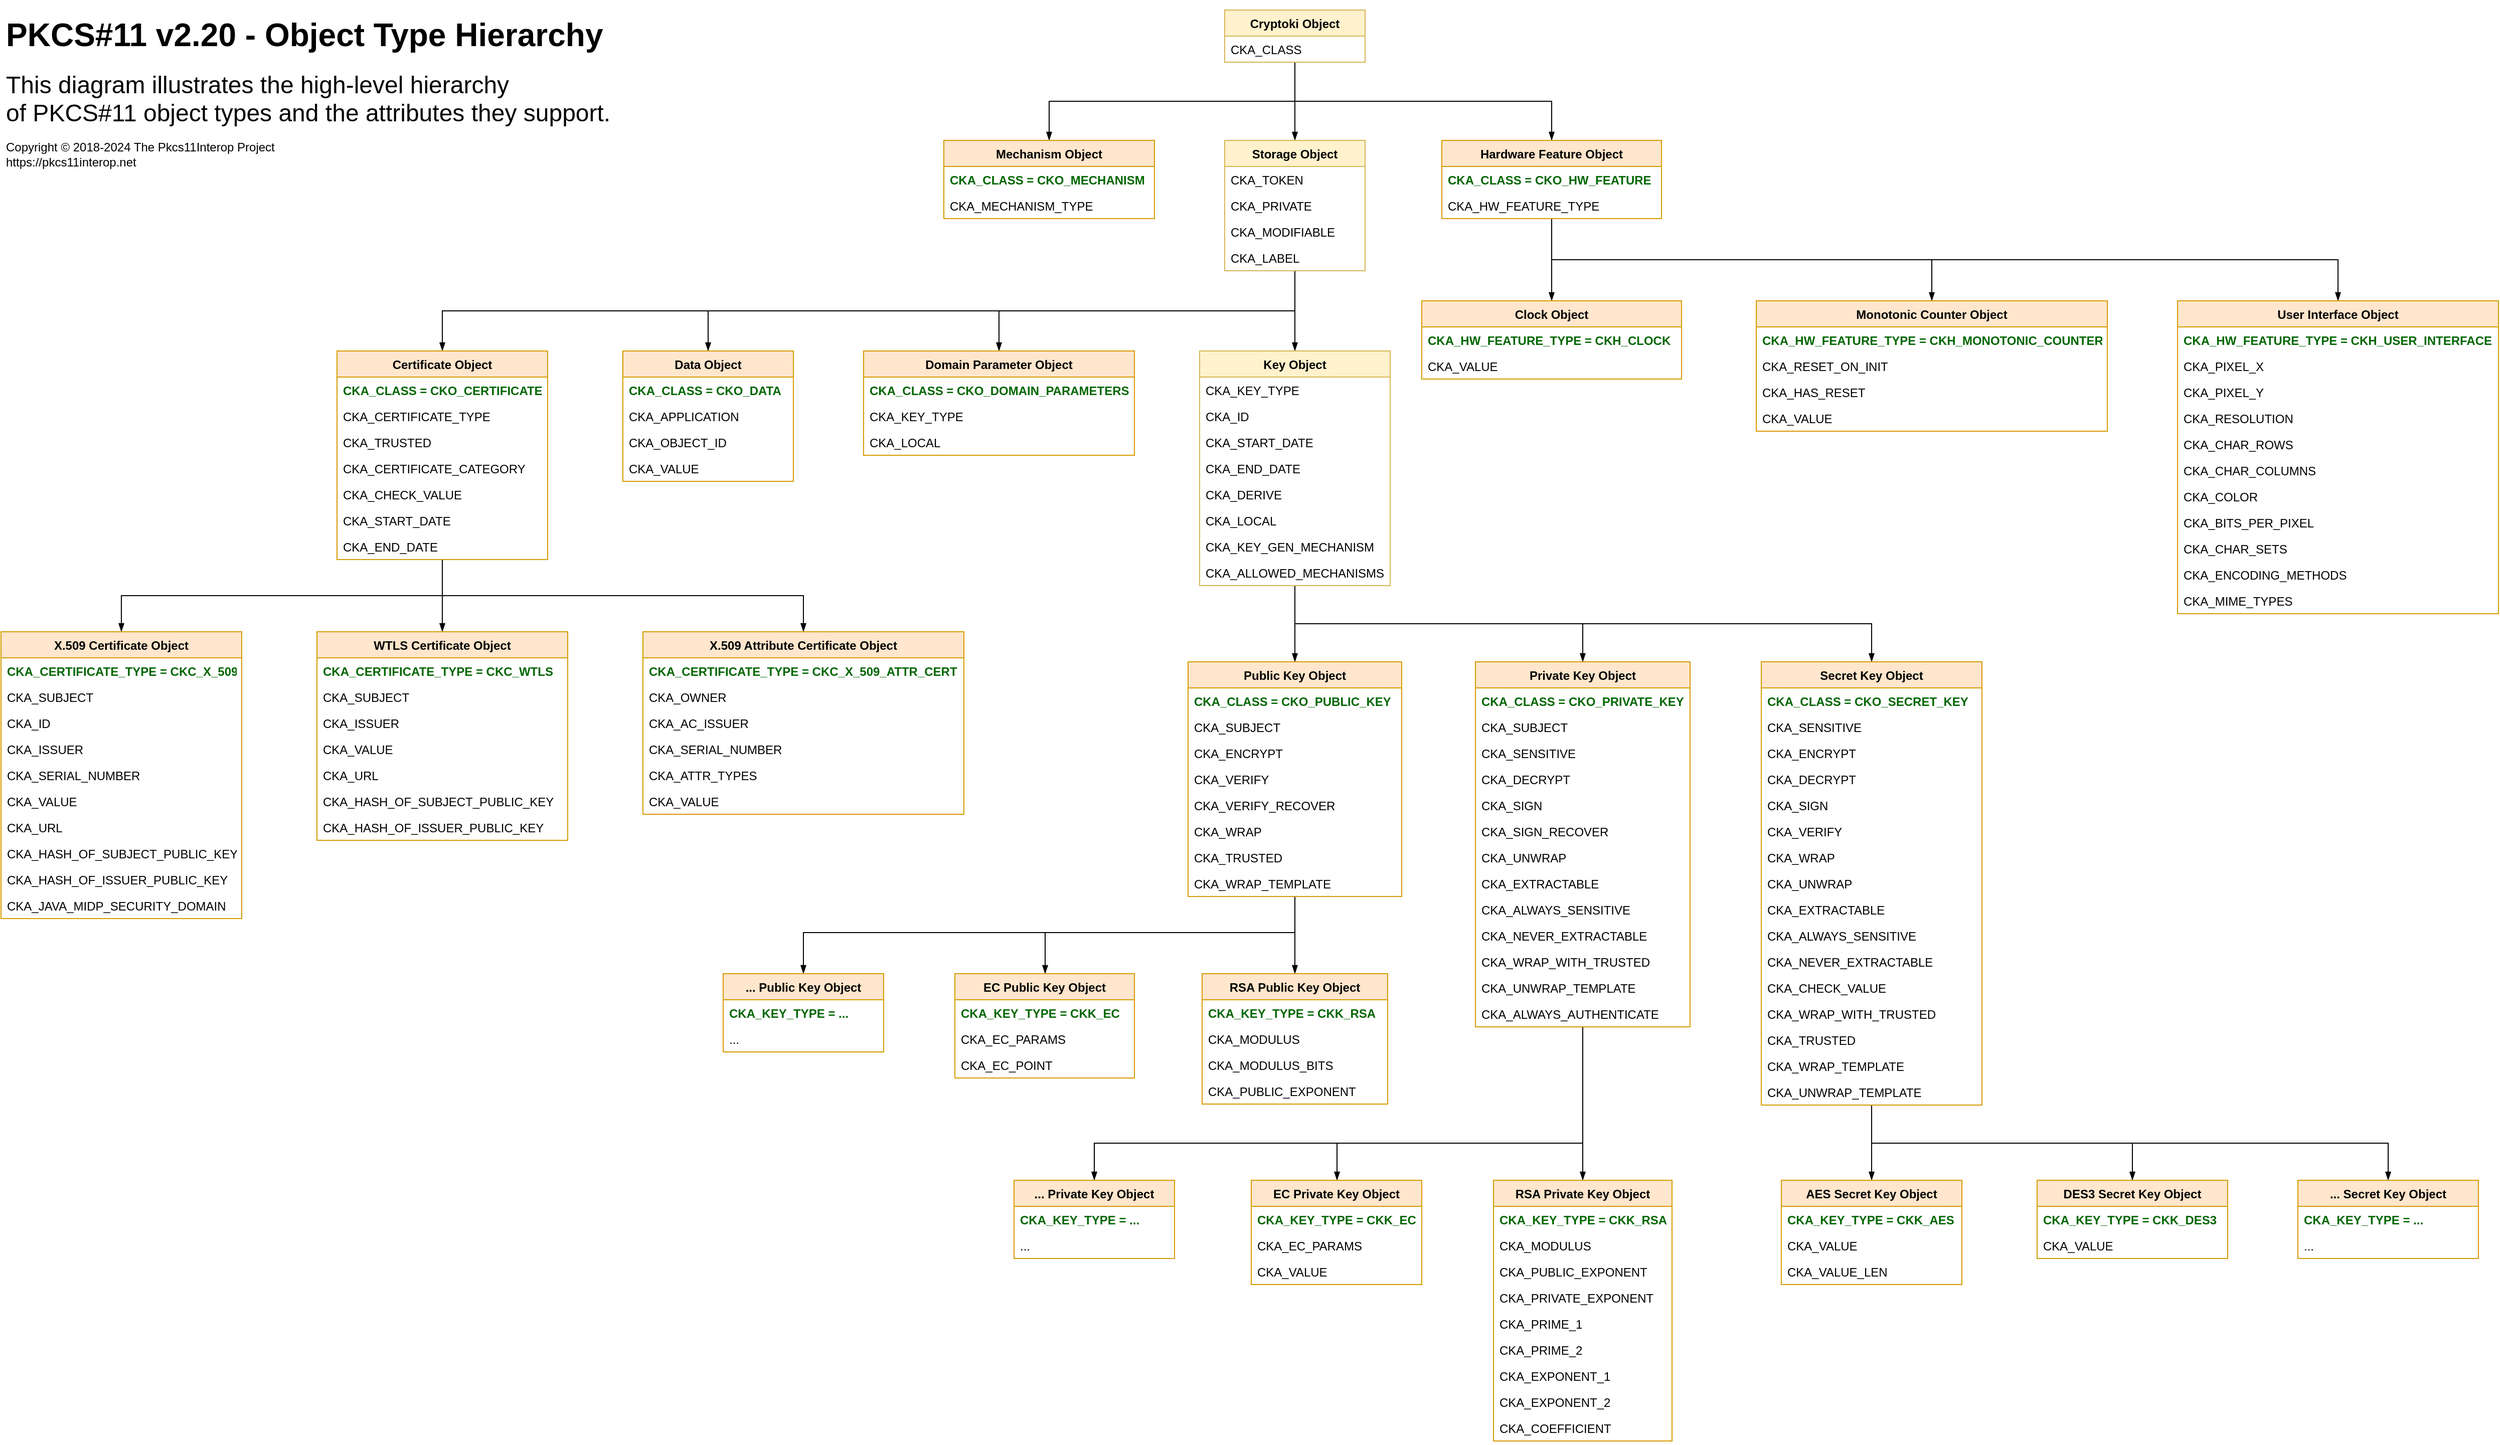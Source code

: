 <mxfile version="24.7.17">
  <diagram id="5d5bf5f6-a6f8-1021-631d-dddec72d2b58" name="Page-1">
    <mxGraphModel dx="4609" dy="2698" grid="1" gridSize="10" guides="1" tooltips="1" connect="1" arrows="1" fold="1" page="1" pageScale="1" pageWidth="3300" pageHeight="2339" background="#ffffff" math="0" shadow="0">
      <root>
        <mxCell id="0" />
        <mxCell id="1" parent="0" />
        <mxCell id="Q5pzgWMH3cUb0zbbvw5v-245" value="" style="group" parent="1" vertex="1" connectable="0">
          <mxGeometry x="405" y="456" width="2490" height="1427" as="geometry" />
        </mxCell>
        <mxCell id="206" style="edgeStyle=orthogonalEdgeStyle;rounded=0;html=1;exitX=0.5;exitY=1;entryX=0.5;entryY=0;jettySize=auto;orthogonalLoop=1;strokeColor=#000000;fontColor=#006600;endArrow=blockThin;endFill=1;" parent="Q5pzgWMH3cUb0zbbvw5v-245" source="15" target="28" edge="1">
          <mxGeometry relative="1" as="geometry" />
        </mxCell>
        <mxCell id="207" style="edgeStyle=orthogonalEdgeStyle;rounded=0;html=1;exitX=0.5;exitY=1;entryX=0.5;entryY=0;jettySize=auto;orthogonalLoop=1;strokeColor=#000000;fontColor=#006600;endArrow=blockThin;endFill=1;" parent="Q5pzgWMH3cUb0zbbvw5v-245" source="15" target="24" edge="1">
          <mxGeometry relative="1" as="geometry" />
        </mxCell>
        <mxCell id="208" style="edgeStyle=orthogonalEdgeStyle;rounded=0;html=1;exitX=0.5;exitY=1;jettySize=auto;orthogonalLoop=1;strokeColor=#000000;fontColor=#006600;endArrow=blockThin;endFill=1;" parent="Q5pzgWMH3cUb0zbbvw5v-245" source="15" target="19" edge="1">
          <mxGeometry relative="1" as="geometry" />
        </mxCell>
        <mxCell id="15" value="Cryptoki Object" style="swimlane;fontStyle=1;childLayout=stackLayout;horizontal=1;startSize=26;fillColor=#fff2cc;horizontalStack=0;resizeParent=1;resizeParentMax=0;resizeLast=0;collapsible=1;marginBottom=0;swimlaneFillColor=#ffffff;strokeColor=#d6b656;" parent="Q5pzgWMH3cUb0zbbvw5v-245" vertex="1">
          <mxGeometry x="1220" width="140" height="52" as="geometry" />
        </mxCell>
        <mxCell id="16" value="CKA_CLASS&#xa;" style="text;strokeColor=none;fillColor=none;align=left;verticalAlign=top;spacingLeft=4;spacingRight=4;overflow=hidden;rotatable=0;points=[[0,0.5],[1,0.5]];portConstraint=eastwest;" parent="15" vertex="1">
          <mxGeometry y="26" width="140" height="26" as="geometry" />
        </mxCell>
        <mxCell id="211" style="edgeStyle=orthogonalEdgeStyle;rounded=0;html=1;exitX=0.5;exitY=1;entryX=0.5;entryY=0;jettySize=auto;orthogonalLoop=1;strokeColor=#000000;fontColor=#006600;endArrow=blockThin;endFill=1;" parent="Q5pzgWMH3cUb0zbbvw5v-245" source="19" target="42" edge="1">
          <mxGeometry relative="1" as="geometry" />
        </mxCell>
        <mxCell id="212" style="edgeStyle=orthogonalEdgeStyle;rounded=0;html=1;exitX=0.5;exitY=1;entryX=0.5;entryY=0;jettySize=auto;orthogonalLoop=1;strokeColor=#000000;fontColor=#006600;endArrow=blockThin;endFill=1;" parent="Q5pzgWMH3cUb0zbbvw5v-245" source="19" target="38" edge="1">
          <mxGeometry relative="1" as="geometry" />
        </mxCell>
        <mxCell id="213" style="edgeStyle=orthogonalEdgeStyle;rounded=0;html=1;exitX=0.5;exitY=1;entryX=0.5;entryY=0;jettySize=auto;orthogonalLoop=1;strokeColor=#000000;fontColor=#006600;endArrow=blockThin;endFill=1;" parent="Q5pzgWMH3cUb0zbbvw5v-245" source="19" target="50" edge="1">
          <mxGeometry relative="1" as="geometry" />
        </mxCell>
        <mxCell id="214" style="edgeStyle=orthogonalEdgeStyle;rounded=0;html=1;exitX=0.5;exitY=1;entryX=0.5;entryY=0;jettySize=auto;orthogonalLoop=1;strokeColor=#000000;fontColor=#006600;endArrow=blockThin;endFill=1;" parent="Q5pzgWMH3cUb0zbbvw5v-245" source="19" target="46" edge="1">
          <mxGeometry relative="1" as="geometry" />
        </mxCell>
        <mxCell id="19" value="Storage Object" style="swimlane;fontStyle=1;childLayout=stackLayout;horizontal=1;startSize=26;fillColor=#fff2cc;horizontalStack=0;resizeParent=1;resizeParentMax=0;resizeLast=0;collapsible=1;marginBottom=0;swimlaneFillColor=#ffffff;strokeColor=#d6b656;" parent="Q5pzgWMH3cUb0zbbvw5v-245" vertex="1">
          <mxGeometry x="1220" y="130" width="140" height="130" as="geometry" />
        </mxCell>
        <mxCell id="20" value="CKA_TOKEN&#xa;" style="text;strokeColor=none;fillColor=none;align=left;verticalAlign=top;spacingLeft=4;spacingRight=4;overflow=hidden;rotatable=0;points=[[0,0.5],[1,0.5]];portConstraint=eastwest;" parent="19" vertex="1">
          <mxGeometry y="26" width="140" height="26" as="geometry" />
        </mxCell>
        <mxCell id="21" value="CKA_PRIVATE&#xa;" style="text;strokeColor=none;fillColor=none;align=left;verticalAlign=top;spacingLeft=4;spacingRight=4;overflow=hidden;rotatable=0;points=[[0,0.5],[1,0.5]];portConstraint=eastwest;" parent="19" vertex="1">
          <mxGeometry y="52" width="140" height="26" as="geometry" />
        </mxCell>
        <mxCell id="22" value="CKA_MODIFIABLE" style="text;strokeColor=none;fillColor=none;align=left;verticalAlign=top;spacingLeft=4;spacingRight=4;overflow=hidden;rotatable=0;points=[[0,0.5],[1,0.5]];portConstraint=eastwest;" parent="19" vertex="1">
          <mxGeometry y="78" width="140" height="26" as="geometry" />
        </mxCell>
        <mxCell id="23" value="CKA_LABEL" style="text;strokeColor=none;fillColor=none;align=left;verticalAlign=top;spacingLeft=4;spacingRight=4;overflow=hidden;rotatable=0;points=[[0,0.5],[1,0.5]];portConstraint=eastwest;" parent="19" vertex="1">
          <mxGeometry y="104" width="140" height="26" as="geometry" />
        </mxCell>
        <mxCell id="215" style="edgeStyle=orthogonalEdgeStyle;rounded=0;html=1;exitX=0.5;exitY=1;entryX=0.5;entryY=0;jettySize=auto;orthogonalLoop=1;strokeColor=#000000;fontColor=#006600;endArrow=blockThin;endFill=1;" parent="Q5pzgWMH3cUb0zbbvw5v-245" source="24" target="177" edge="1">
          <mxGeometry relative="1" as="geometry" />
        </mxCell>
        <mxCell id="216" style="edgeStyle=orthogonalEdgeStyle;rounded=0;html=1;exitX=0.5;exitY=1;entryX=0.5;entryY=0;jettySize=auto;orthogonalLoop=1;strokeColor=#000000;fontColor=#006600;endArrow=blockThin;endFill=1;" parent="Q5pzgWMH3cUb0zbbvw5v-245" source="24" target="182" edge="1">
          <mxGeometry relative="1" as="geometry" />
        </mxCell>
        <mxCell id="217" style="edgeStyle=orthogonalEdgeStyle;rounded=0;html=1;exitX=0.5;exitY=1;entryX=0.5;entryY=0;jettySize=auto;orthogonalLoop=1;strokeColor=#000000;fontColor=#006600;endArrow=blockThin;endFill=1;" parent="Q5pzgWMH3cUb0zbbvw5v-245" source="24" target="187" edge="1">
          <mxGeometry relative="1" as="geometry" />
        </mxCell>
        <mxCell id="24" value="Hardware Feature Object" style="swimlane;fontStyle=1;childLayout=stackLayout;horizontal=1;startSize=26;fillColor=#ffe6cc;horizontalStack=0;resizeParent=1;resizeParentMax=0;resizeLast=0;collapsible=1;marginBottom=0;swimlaneFillColor=#ffffff;strokeColor=#d79b00;" parent="Q5pzgWMH3cUb0zbbvw5v-245" vertex="1">
          <mxGeometry x="1436.5" y="130" width="219" height="78" as="geometry">
            <mxRectangle x="320" y="120" width="130" height="26" as="alternateBounds" />
          </mxGeometry>
        </mxCell>
        <mxCell id="25" value="CKA_CLASS = CKO_HW_FEATURE" style="text;strokeColor=none;fillColor=none;align=left;verticalAlign=top;spacingLeft=4;spacingRight=4;overflow=hidden;rotatable=0;points=[[0,0.5],[1,0.5]];portConstraint=eastwest;fontColor=#006600;fontStyle=1" parent="24" vertex="1">
          <mxGeometry y="26" width="219" height="26" as="geometry" />
        </mxCell>
        <mxCell id="156" value="CKA_HW_FEATURE_TYPE" style="text;strokeColor=none;fillColor=none;align=left;verticalAlign=top;spacingLeft=4;spacingRight=4;overflow=hidden;rotatable=0;points=[[0,0.5],[1,0.5]];portConstraint=eastwest;" parent="24" vertex="1">
          <mxGeometry y="52" width="219" height="26" as="geometry" />
        </mxCell>
        <mxCell id="28" value="Mechanism Object" style="swimlane;fontStyle=1;childLayout=stackLayout;horizontal=1;startSize=26;fillColor=#ffe6cc;horizontalStack=0;resizeParent=1;resizeParentMax=0;resizeLast=0;collapsible=1;marginBottom=0;swimlaneFillColor=#ffffff;strokeColor=#d79b00;" parent="Q5pzgWMH3cUb0zbbvw5v-245" vertex="1">
          <mxGeometry x="940" y="130" width="210" height="78" as="geometry" />
        </mxCell>
        <mxCell id="29" value="CKA_CLASS = CKO_MECHANISM" style="text;strokeColor=none;fillColor=none;align=left;verticalAlign=top;spacingLeft=4;spacingRight=4;overflow=hidden;rotatable=0;points=[[0,0.5],[1,0.5]];portConstraint=eastwest;fontStyle=1;fontColor=#006600;" parent="28" vertex="1">
          <mxGeometry y="26" width="210" height="26" as="geometry" />
        </mxCell>
        <mxCell id="155" value="CKA_MECHANISM_TYPE" style="text;strokeColor=none;fillColor=none;align=left;verticalAlign=top;spacingLeft=4;spacingRight=4;overflow=hidden;rotatable=0;points=[[0,0.5],[1,0.5]];portConstraint=eastwest;" parent="28" vertex="1">
          <mxGeometry y="52" width="210" height="26" as="geometry" />
        </mxCell>
        <mxCell id="38" value="Data Object" style="swimlane;fontStyle=1;childLayout=stackLayout;horizontal=1;startSize=26;fillColor=#ffe6cc;horizontalStack=0;resizeParent=1;resizeParentMax=0;resizeLast=0;collapsible=1;marginBottom=0;swimlaneFillColor=#ffffff;strokeColor=#d79b00;" parent="Q5pzgWMH3cUb0zbbvw5v-245" vertex="1">
          <mxGeometry x="620" y="340" width="170" height="130" as="geometry" />
        </mxCell>
        <mxCell id="39" value="CKA_CLASS = CKO_DATA" style="text;strokeColor=none;fillColor=none;align=left;verticalAlign=top;spacingLeft=4;spacingRight=4;overflow=hidden;rotatable=0;points=[[0,0.5],[1,0.5]];portConstraint=eastwest;fontStyle=1;fontColor=#006600;" parent="38" vertex="1">
          <mxGeometry y="26" width="170" height="26" as="geometry" />
        </mxCell>
        <mxCell id="157" value="CKA_APPLICATION" style="text;strokeColor=none;fillColor=none;align=left;verticalAlign=top;spacingLeft=4;spacingRight=4;overflow=hidden;rotatable=0;points=[[0,0.5],[1,0.5]];portConstraint=eastwest;" parent="38" vertex="1">
          <mxGeometry y="52" width="170" height="26" as="geometry" />
        </mxCell>
        <mxCell id="40" value="CKA_OBJECT_ID" style="text;strokeColor=none;fillColor=none;align=left;verticalAlign=top;spacingLeft=4;spacingRight=4;overflow=hidden;rotatable=0;points=[[0,0.5],[1,0.5]];portConstraint=eastwest;" parent="38" vertex="1">
          <mxGeometry y="78" width="170" height="26" as="geometry" />
        </mxCell>
        <mxCell id="41" value="CKA_VALUE" style="text;strokeColor=none;fillColor=none;align=left;verticalAlign=top;spacingLeft=4;spacingRight=4;overflow=hidden;rotatable=0;points=[[0,0.5],[1,0.5]];portConstraint=eastwest;" parent="38" vertex="1">
          <mxGeometry y="104" width="170" height="26" as="geometry" />
        </mxCell>
        <mxCell id="221" style="edgeStyle=orthogonalEdgeStyle;rounded=0;html=1;exitX=0.5;exitY=1;entryX=0.5;entryY=0;jettySize=auto;orthogonalLoop=1;strokeColor=#000000;fontColor=#006600;endArrow=blockThin;endFill=1;" parent="Q5pzgWMH3cUb0zbbvw5v-245" source="42" target="70" edge="1">
          <mxGeometry relative="1" as="geometry" />
        </mxCell>
        <mxCell id="222" style="edgeStyle=orthogonalEdgeStyle;rounded=0;html=1;exitX=0.5;exitY=1;entryX=0.5;entryY=0;jettySize=auto;orthogonalLoop=1;strokeColor=#000000;fontColor=#006600;endArrow=blockThin;endFill=1;" parent="Q5pzgWMH3cUb0zbbvw5v-245" source="42" target="77" edge="1">
          <mxGeometry relative="1" as="geometry" />
        </mxCell>
        <mxCell id="223" style="edgeStyle=orthogonalEdgeStyle;rounded=0;html=1;exitX=0.5;exitY=1;jettySize=auto;orthogonalLoop=1;strokeColor=#000000;fontColor=#006600;endArrow=blockThin;endFill=1;" parent="Q5pzgWMH3cUb0zbbvw5v-245" source="42" target="59" edge="1">
          <mxGeometry relative="1" as="geometry" />
        </mxCell>
        <mxCell id="42" value="Certificate Object" style="swimlane;fontStyle=1;childLayout=stackLayout;horizontal=1;startSize=26;fillColor=#ffe6cc;horizontalStack=0;resizeParent=1;resizeParentMax=0;resizeLast=0;collapsible=1;marginBottom=0;swimlaneFillColor=#ffffff;strokeColor=#d79b00;" parent="Q5pzgWMH3cUb0zbbvw5v-245" vertex="1">
          <mxGeometry x="335" y="340" width="210" height="208" as="geometry">
            <mxRectangle x="215" y="280" width="120" height="26" as="alternateBounds" />
          </mxGeometry>
        </mxCell>
        <mxCell id="43" value="CKA_CLASS = CKO_CERTIFICATE" style="text;strokeColor=none;fillColor=none;align=left;verticalAlign=top;spacingLeft=4;spacingRight=4;overflow=hidden;rotatable=0;points=[[0,0.5],[1,0.5]];portConstraint=eastwest;fontStyle=1;fontColor=#006600;" parent="42" vertex="1">
          <mxGeometry y="26" width="210" height="26" as="geometry" />
        </mxCell>
        <mxCell id="158" value="CKA_CERTIFICATE_TYPE" style="text;strokeColor=none;fillColor=none;align=left;verticalAlign=top;spacingLeft=4;spacingRight=4;overflow=hidden;rotatable=0;points=[[0,0.5],[1,0.5]];portConstraint=eastwest;" parent="42" vertex="1">
          <mxGeometry y="52" width="210" height="26" as="geometry" />
        </mxCell>
        <mxCell id="44" value="CKA_TRUSTED" style="text;strokeColor=none;fillColor=none;align=left;verticalAlign=top;spacingLeft=4;spacingRight=4;overflow=hidden;rotatable=0;points=[[0,0.5],[1,0.5]];portConstraint=eastwest;" parent="42" vertex="1">
          <mxGeometry y="78" width="210" height="26" as="geometry" />
        </mxCell>
        <mxCell id="45" value="CKA_CERTIFICATE_CATEGORY" style="text;strokeColor=none;fillColor=none;align=left;verticalAlign=top;spacingLeft=4;spacingRight=4;overflow=hidden;rotatable=0;points=[[0,0.5],[1,0.5]];portConstraint=eastwest;" parent="42" vertex="1">
          <mxGeometry y="104" width="210" height="26" as="geometry" />
        </mxCell>
        <mxCell id="54" value="CKA_CHECK_VALUE" style="text;strokeColor=none;fillColor=none;align=left;verticalAlign=top;spacingLeft=4;spacingRight=4;overflow=hidden;rotatable=0;points=[[0,0.5],[1,0.5]];portConstraint=eastwest;" parent="42" vertex="1">
          <mxGeometry y="130" width="210" height="26" as="geometry" />
        </mxCell>
        <mxCell id="55" value="CKA_START_DATE" style="text;strokeColor=none;fillColor=none;align=left;verticalAlign=top;spacingLeft=4;spacingRight=4;overflow=hidden;rotatable=0;points=[[0,0.5],[1,0.5]];portConstraint=eastwest;" parent="42" vertex="1">
          <mxGeometry y="156" width="210" height="26" as="geometry" />
        </mxCell>
        <mxCell id="56" value="CKA_END_DATE" style="text;strokeColor=none;fillColor=none;align=left;verticalAlign=top;spacingLeft=4;spacingRight=4;overflow=hidden;rotatable=0;points=[[0,0.5],[1,0.5]];portConstraint=eastwest;" parent="42" vertex="1">
          <mxGeometry y="182" width="210" height="26" as="geometry" />
        </mxCell>
        <mxCell id="218" style="edgeStyle=orthogonalEdgeStyle;rounded=0;html=1;exitX=0.5;exitY=1;entryX=0.5;entryY=0;jettySize=auto;orthogonalLoop=1;strokeColor=#000000;fontColor=#006600;endArrow=blockThin;endFill=1;" parent="Q5pzgWMH3cUb0zbbvw5v-245" source="46" target="89" edge="1">
          <mxGeometry relative="1" as="geometry" />
        </mxCell>
        <mxCell id="219" style="edgeStyle=orthogonalEdgeStyle;rounded=0;html=1;exitX=0.5;exitY=1;entryX=0.5;entryY=0;jettySize=auto;orthogonalLoop=1;strokeColor=#000000;fontColor=#006600;endArrow=blockThin;endFill=1;" parent="Q5pzgWMH3cUb0zbbvw5v-245" source="46" target="93" edge="1">
          <mxGeometry relative="1" as="geometry" />
        </mxCell>
        <mxCell id="220" style="edgeStyle=orthogonalEdgeStyle;rounded=0;html=1;exitX=0.5;exitY=1;entryX=0.5;entryY=0;jettySize=auto;orthogonalLoop=1;strokeColor=#000000;fontColor=#006600;endArrow=blockThin;endFill=1;" parent="Q5pzgWMH3cUb0zbbvw5v-245" source="46" target="97" edge="1">
          <mxGeometry relative="1" as="geometry" />
        </mxCell>
        <mxCell id="46" value="Key Object" style="swimlane;fontStyle=1;childLayout=stackLayout;horizontal=1;startSize=26;fillColor=#fff2cc;horizontalStack=0;resizeParent=1;resizeParentMax=0;resizeLast=0;collapsible=1;marginBottom=0;swimlaneFillColor=#ffffff;strokeColor=#d6b656;" parent="Q5pzgWMH3cUb0zbbvw5v-245" vertex="1">
          <mxGeometry x="1195" y="340" width="190" height="234" as="geometry" />
        </mxCell>
        <mxCell id="47" value="CKA_KEY_TYPE" style="text;strokeColor=none;fillColor=none;align=left;verticalAlign=top;spacingLeft=4;spacingRight=4;overflow=hidden;rotatable=0;points=[[0,0.5],[1,0.5]];portConstraint=eastwest;" parent="46" vertex="1">
          <mxGeometry y="26" width="190" height="26" as="geometry" />
        </mxCell>
        <mxCell id="48" value="CKA_ID" style="text;strokeColor=none;fillColor=none;align=left;verticalAlign=top;spacingLeft=4;spacingRight=4;overflow=hidden;rotatable=0;points=[[0,0.5],[1,0.5]];portConstraint=eastwest;" parent="46" vertex="1">
          <mxGeometry y="52" width="190" height="26" as="geometry" />
        </mxCell>
        <mxCell id="49" value="CKA_START_DATE" style="text;strokeColor=none;fillColor=none;align=left;verticalAlign=top;spacingLeft=4;spacingRight=4;overflow=hidden;rotatable=0;points=[[0,0.5],[1,0.5]];portConstraint=eastwest;" parent="46" vertex="1">
          <mxGeometry y="78" width="190" height="26" as="geometry" />
        </mxCell>
        <mxCell id="83" value="CKA_END_DATE" style="text;strokeColor=none;fillColor=none;align=left;verticalAlign=top;spacingLeft=4;spacingRight=4;overflow=hidden;rotatable=0;points=[[0,0.5],[1,0.5]];portConstraint=eastwest;" parent="46" vertex="1">
          <mxGeometry y="104" width="190" height="26" as="geometry" />
        </mxCell>
        <mxCell id="84" value="CKA_DERIVE" style="text;strokeColor=none;fillColor=none;align=left;verticalAlign=top;spacingLeft=4;spacingRight=4;overflow=hidden;rotatable=0;points=[[0,0.5],[1,0.5]];portConstraint=eastwest;" parent="46" vertex="1">
          <mxGeometry y="130" width="190" height="26" as="geometry" />
        </mxCell>
        <mxCell id="85" value="CKA_LOCAL" style="text;strokeColor=none;fillColor=none;align=left;verticalAlign=top;spacingLeft=4;spacingRight=4;overflow=hidden;rotatable=0;points=[[0,0.5],[1,0.5]];portConstraint=eastwest;" parent="46" vertex="1">
          <mxGeometry y="156" width="190" height="26" as="geometry" />
        </mxCell>
        <mxCell id="86" value="CKA_KEY_GEN_MECHANISM" style="text;strokeColor=none;fillColor=none;align=left;verticalAlign=top;spacingLeft=4;spacingRight=4;overflow=hidden;rotatable=0;points=[[0,0.5],[1,0.5]];portConstraint=eastwest;" parent="46" vertex="1">
          <mxGeometry y="182" width="190" height="26" as="geometry" />
        </mxCell>
        <mxCell id="87" value="CKA_ALLOWED_MECHANISMS" style="text;strokeColor=none;fillColor=none;align=left;verticalAlign=top;spacingLeft=4;spacingRight=4;overflow=hidden;rotatable=0;points=[[0,0.5],[1,0.5]];portConstraint=eastwest;" parent="46" vertex="1">
          <mxGeometry y="208" width="190" height="26" as="geometry" />
        </mxCell>
        <mxCell id="50" value="Domain Parameter Object" style="swimlane;fontStyle=1;childLayout=stackLayout;horizontal=1;startSize=26;fillColor=#ffe6cc;horizontalStack=0;resizeParent=1;resizeParentMax=0;resizeLast=0;collapsible=1;marginBottom=0;swimlaneFillColor=#ffffff;strokeColor=#d79b00;" parent="Q5pzgWMH3cUb0zbbvw5v-245" vertex="1">
          <mxGeometry x="860" y="340" width="270" height="104" as="geometry" />
        </mxCell>
        <mxCell id="162" value="CKA_CLASS = CKO_DOMAIN_PARAMETERS" style="text;strokeColor=none;fillColor=none;align=left;verticalAlign=top;spacingLeft=4;spacingRight=4;overflow=hidden;rotatable=0;points=[[0,0.5],[1,0.5]];portConstraint=eastwest;fontStyle=1;fontColor=#006600;" parent="50" vertex="1">
          <mxGeometry y="26" width="270" height="26" as="geometry" />
        </mxCell>
        <mxCell id="51" value="CKA_KEY_TYPE" style="text;strokeColor=none;fillColor=none;align=left;verticalAlign=top;spacingLeft=4;spacingRight=4;overflow=hidden;rotatable=0;points=[[0,0.5],[1,0.5]];portConstraint=eastwest;" parent="50" vertex="1">
          <mxGeometry y="52" width="270" height="26" as="geometry" />
        </mxCell>
        <mxCell id="52" value="CKA_LOCAL" style="text;strokeColor=none;fillColor=none;align=left;verticalAlign=top;spacingLeft=4;spacingRight=4;overflow=hidden;rotatable=0;points=[[0,0.5],[1,0.5]];portConstraint=eastwest;" parent="50" vertex="1">
          <mxGeometry y="78" width="270" height="26" as="geometry" />
        </mxCell>
        <mxCell id="59" value="X.509 Certificate Object" style="swimlane;fontStyle=1;childLayout=stackLayout;horizontal=1;startSize=26;fillColor=#ffe6cc;horizontalStack=0;resizeParent=1;resizeParentMax=0;resizeLast=0;collapsible=1;marginBottom=0;swimlaneFillColor=#ffffff;strokeColor=#d79b00;" parent="Q5pzgWMH3cUb0zbbvw5v-245" vertex="1">
          <mxGeometry y="620" width="240" height="286" as="geometry">
            <mxRectangle x="40" y="490" width="160" height="26" as="alternateBounds" />
          </mxGeometry>
        </mxCell>
        <mxCell id="60" value="CKA_CERTIFICATE_TYPE = CKC_X_509" style="text;strokeColor=none;fillColor=none;align=left;verticalAlign=top;spacingLeft=4;spacingRight=4;overflow=hidden;rotatable=0;points=[[0,0.5],[1,0.5]];portConstraint=eastwest;fontStyle=1;fontColor=#006600;" parent="59" vertex="1">
          <mxGeometry y="26" width="240" height="26" as="geometry" />
        </mxCell>
        <mxCell id="159" value="CKA_SUBJECT" style="text;strokeColor=none;fillColor=none;align=left;verticalAlign=top;spacingLeft=4;spacingRight=4;overflow=hidden;rotatable=0;points=[[0,0.5],[1,0.5]];portConstraint=eastwest;" parent="59" vertex="1">
          <mxGeometry y="52" width="240" height="26" as="geometry" />
        </mxCell>
        <mxCell id="61" value="CKA_ID" style="text;strokeColor=none;fillColor=none;align=left;verticalAlign=top;spacingLeft=4;spacingRight=4;overflow=hidden;rotatable=0;points=[[0,0.5],[1,0.5]];portConstraint=eastwest;" parent="59" vertex="1">
          <mxGeometry y="78" width="240" height="26" as="geometry" />
        </mxCell>
        <mxCell id="62" value="CKA_ISSUER" style="text;strokeColor=none;fillColor=none;align=left;verticalAlign=top;spacingLeft=4;spacingRight=4;overflow=hidden;rotatable=0;points=[[0,0.5],[1,0.5]];portConstraint=eastwest;" parent="59" vertex="1">
          <mxGeometry y="104" width="240" height="26" as="geometry" />
        </mxCell>
        <mxCell id="63" value="CKA_SERIAL_NUMBER" style="text;strokeColor=none;fillColor=none;align=left;verticalAlign=top;spacingLeft=4;spacingRight=4;overflow=hidden;rotatable=0;points=[[0,0.5],[1,0.5]];portConstraint=eastwest;" parent="59" vertex="1">
          <mxGeometry y="130" width="240" height="26" as="geometry" />
        </mxCell>
        <mxCell id="64" value="CKA_VALUE" style="text;strokeColor=none;fillColor=none;align=left;verticalAlign=top;spacingLeft=4;spacingRight=4;overflow=hidden;rotatable=0;points=[[0,0.5],[1,0.5]];portConstraint=eastwest;" parent="59" vertex="1">
          <mxGeometry y="156" width="240" height="26" as="geometry" />
        </mxCell>
        <mxCell id="65" value="CKA_URL" style="text;strokeColor=none;fillColor=none;align=left;verticalAlign=top;spacingLeft=4;spacingRight=4;overflow=hidden;rotatable=0;points=[[0,0.5],[1,0.5]];portConstraint=eastwest;" parent="59" vertex="1">
          <mxGeometry y="182" width="240" height="26" as="geometry" />
        </mxCell>
        <mxCell id="66" value="CKA_HASH_OF_SUBJECT_PUBLIC_KEY" style="text;strokeColor=none;fillColor=none;align=left;verticalAlign=top;spacingLeft=4;spacingRight=4;overflow=hidden;rotatable=0;points=[[0,0.5],[1,0.5]];portConstraint=eastwest;" parent="59" vertex="1">
          <mxGeometry y="208" width="240" height="26" as="geometry" />
        </mxCell>
        <mxCell id="67" value="CKA_HASH_OF_ISSUER_PUBLIC_KEY" style="text;strokeColor=none;fillColor=none;align=left;verticalAlign=top;spacingLeft=4;spacingRight=4;overflow=hidden;rotatable=0;points=[[0,0.5],[1,0.5]];portConstraint=eastwest;" parent="59" vertex="1">
          <mxGeometry y="234" width="240" height="26" as="geometry" />
        </mxCell>
        <mxCell id="68" value="CKA_JAVA_MIDP_SECURITY_DOMAIN" style="text;strokeColor=none;fillColor=none;align=left;verticalAlign=top;spacingLeft=4;spacingRight=4;overflow=hidden;rotatable=0;points=[[0,0.5],[1,0.5]];portConstraint=eastwest;" parent="59" vertex="1">
          <mxGeometry y="260" width="240" height="26" as="geometry" />
        </mxCell>
        <mxCell id="70" value="WTLS Certificate Object" style="swimlane;fontStyle=1;childLayout=stackLayout;horizontal=1;startSize=26;fillColor=#ffe6cc;horizontalStack=0;resizeParent=1;resizeParentMax=0;resizeLast=0;collapsible=1;marginBottom=0;swimlaneFillColor=#ffffff;strokeColor=#d79b00;" parent="Q5pzgWMH3cUb0zbbvw5v-245" vertex="1">
          <mxGeometry x="315" y="620" width="250" height="208" as="geometry">
            <mxRectangle x="320" y="490" width="50" height="26" as="alternateBounds" />
          </mxGeometry>
        </mxCell>
        <mxCell id="71" value="CKA_CERTIFICATE_TYPE = CKC_WTLS" style="text;strokeColor=none;fillColor=none;align=left;verticalAlign=top;spacingLeft=4;spacingRight=4;overflow=hidden;rotatable=0;points=[[0,0.5],[1,0.5]];portConstraint=eastwest;fontStyle=1;fontColor=#006600;" parent="70" vertex="1">
          <mxGeometry y="26" width="250" height="26" as="geometry" />
        </mxCell>
        <mxCell id="160" value="CKA_SUBJECT" style="text;strokeColor=none;fillColor=none;align=left;verticalAlign=top;spacingLeft=4;spacingRight=4;overflow=hidden;rotatable=0;points=[[0,0.5],[1,0.5]];portConstraint=eastwest;" parent="70" vertex="1">
          <mxGeometry y="52" width="250" height="26" as="geometry" />
        </mxCell>
        <mxCell id="72" value="CKA_ISSUER" style="text;strokeColor=none;fillColor=none;align=left;verticalAlign=top;spacingLeft=4;spacingRight=4;overflow=hidden;rotatable=0;points=[[0,0.5],[1,0.5]];portConstraint=eastwest;" parent="70" vertex="1">
          <mxGeometry y="78" width="250" height="26" as="geometry" />
        </mxCell>
        <mxCell id="73" value="CKA_VALUE" style="text;strokeColor=none;fillColor=none;align=left;verticalAlign=top;spacingLeft=4;spacingRight=4;overflow=hidden;rotatable=0;points=[[0,0.5],[1,0.5]];portConstraint=eastwest;" parent="70" vertex="1">
          <mxGeometry y="104" width="250" height="26" as="geometry" />
        </mxCell>
        <mxCell id="74" value="CKA_URL" style="text;strokeColor=none;fillColor=none;align=left;verticalAlign=top;spacingLeft=4;spacingRight=4;overflow=hidden;rotatable=0;points=[[0,0.5],[1,0.5]];portConstraint=eastwest;" parent="70" vertex="1">
          <mxGeometry y="130" width="250" height="26" as="geometry" />
        </mxCell>
        <mxCell id="75" value="CKA_HASH_OF_SUBJECT_PUBLIC_KEY" style="text;strokeColor=none;fillColor=none;align=left;verticalAlign=top;spacingLeft=4;spacingRight=4;overflow=hidden;rotatable=0;points=[[0,0.5],[1,0.5]];portConstraint=eastwest;" parent="70" vertex="1">
          <mxGeometry y="156" width="250" height="26" as="geometry" />
        </mxCell>
        <mxCell id="76" value="CKA_HASH_OF_ISSUER_PUBLIC_KEY" style="text;strokeColor=none;fillColor=none;align=left;verticalAlign=top;spacingLeft=4;spacingRight=4;overflow=hidden;rotatable=0;points=[[0,0.5],[1,0.5]];portConstraint=eastwest;" parent="70" vertex="1">
          <mxGeometry y="182" width="250" height="26" as="geometry" />
        </mxCell>
        <mxCell id="77" value="X.509 Attribute Certificate Object" style="swimlane;fontStyle=1;childLayout=stackLayout;horizontal=1;startSize=26;fillColor=#ffe6cc;horizontalStack=0;resizeParent=1;resizeParentMax=0;resizeLast=0;collapsible=1;marginBottom=0;swimlaneFillColor=#ffffff;strokeColor=#d79b00;" parent="Q5pzgWMH3cUb0zbbvw5v-245" vertex="1">
          <mxGeometry x="640" y="620" width="320" height="182" as="geometry" />
        </mxCell>
        <mxCell id="78" value="CKA_CERTIFICATE_TYPE = CKC_X_509_ATTR_CERT" style="text;strokeColor=none;fillColor=none;align=left;verticalAlign=top;spacingLeft=4;spacingRight=4;overflow=hidden;rotatable=0;points=[[0,0.5],[1,0.5]];portConstraint=eastwest;fontStyle=1;fontColor=#006600;" parent="77" vertex="1">
          <mxGeometry y="26" width="320" height="26" as="geometry" />
        </mxCell>
        <mxCell id="161" value="CKA_OWNER" style="text;strokeColor=none;fillColor=none;align=left;verticalAlign=top;spacingLeft=4;spacingRight=4;overflow=hidden;rotatable=0;points=[[0,0.5],[1,0.5]];portConstraint=eastwest;" parent="77" vertex="1">
          <mxGeometry y="52" width="320" height="26" as="geometry" />
        </mxCell>
        <mxCell id="79" value="CKA_AC_ISSUER" style="text;strokeColor=none;fillColor=none;align=left;verticalAlign=top;spacingLeft=4;spacingRight=4;overflow=hidden;rotatable=0;points=[[0,0.5],[1,0.5]];portConstraint=eastwest;" parent="77" vertex="1">
          <mxGeometry y="78" width="320" height="26" as="geometry" />
        </mxCell>
        <mxCell id="80" value="CKA_SERIAL_NUMBER" style="text;strokeColor=none;fillColor=none;align=left;verticalAlign=top;spacingLeft=4;spacingRight=4;overflow=hidden;rotatable=0;points=[[0,0.5],[1,0.5]];portConstraint=eastwest;" parent="77" vertex="1">
          <mxGeometry y="104" width="320" height="26" as="geometry" />
        </mxCell>
        <mxCell id="81" value="CKA_ATTR_TYPES" style="text;strokeColor=none;fillColor=none;align=left;verticalAlign=top;spacingLeft=4;spacingRight=4;overflow=hidden;rotatable=0;points=[[0,0.5],[1,0.5]];portConstraint=eastwest;" parent="77" vertex="1">
          <mxGeometry y="130" width="320" height="26" as="geometry" />
        </mxCell>
        <mxCell id="82" value="CKA_VALUE" style="text;strokeColor=none;fillColor=none;align=left;verticalAlign=top;spacingLeft=4;spacingRight=4;overflow=hidden;rotatable=0;points=[[0,0.5],[1,0.5]];portConstraint=eastwest;" parent="77" vertex="1">
          <mxGeometry y="156" width="320" height="26" as="geometry" />
        </mxCell>
        <mxCell id="229" style="edgeStyle=orthogonalEdgeStyle;rounded=0;html=1;exitX=0.5;exitY=1;entryX=0.5;entryY=0;jettySize=auto;orthogonalLoop=1;strokeColor=#000000;fontColor=#006600;endArrow=blockThin;endFill=1;" parent="Q5pzgWMH3cUb0zbbvw5v-245" source="89" target="126" edge="1">
          <mxGeometry relative="1" as="geometry" />
        </mxCell>
        <mxCell id="230" style="edgeStyle=orthogonalEdgeStyle;rounded=0;html=1;exitX=0.5;exitY=1;entryX=0.5;entryY=0;jettySize=auto;orthogonalLoop=1;strokeColor=#000000;fontColor=#006600;endArrow=blockThin;endFill=1;" parent="Q5pzgWMH3cUb0zbbvw5v-245" source="89" target="224" edge="1">
          <mxGeometry relative="1" as="geometry">
            <Array as="points">
              <mxPoint x="1290" y="920" />
              <mxPoint x="800" y="920" />
            </Array>
          </mxGeometry>
        </mxCell>
        <mxCell id="231" style="edgeStyle=orthogonalEdgeStyle;rounded=0;html=1;exitX=0.5;exitY=1;jettySize=auto;orthogonalLoop=1;strokeColor=#000000;fontColor=#006600;endArrow=blockThin;endFill=1;" parent="Q5pzgWMH3cUb0zbbvw5v-245" source="89" target="144" edge="1">
          <mxGeometry relative="1" as="geometry">
            <Array as="points">
              <mxPoint x="1290" y="920" />
              <mxPoint x="1041" y="920" />
            </Array>
          </mxGeometry>
        </mxCell>
        <mxCell id="89" value="Public Key Object" style="swimlane;fontStyle=1;childLayout=stackLayout;horizontal=1;startSize=26;fillColor=#ffe6cc;horizontalStack=0;resizeParent=1;resizeParentMax=0;resizeLast=0;collapsible=1;marginBottom=0;swimlaneFillColor=#ffffff;strokeColor=#d79b00;" parent="Q5pzgWMH3cUb0zbbvw5v-245" vertex="1">
          <mxGeometry x="1183.5" y="650" width="213" height="234" as="geometry" />
        </mxCell>
        <mxCell id="90" value="CKA_CLASS = CKO_PUBLIC_KEY" style="text;strokeColor=none;fillColor=none;align=left;verticalAlign=top;spacingLeft=4;spacingRight=4;overflow=hidden;rotatable=0;points=[[0,0.5],[1,0.5]];portConstraint=eastwest;fontStyle=1;fontColor=#006600;" parent="89" vertex="1">
          <mxGeometry y="26" width="213" height="26" as="geometry" />
        </mxCell>
        <mxCell id="163" value="CKA_SUBJECT" style="text;strokeColor=none;fillColor=none;align=left;verticalAlign=top;spacingLeft=4;spacingRight=4;overflow=hidden;rotatable=0;points=[[0,0.5],[1,0.5]];portConstraint=eastwest;" parent="89" vertex="1">
          <mxGeometry y="52" width="213" height="26" as="geometry" />
        </mxCell>
        <mxCell id="91" value="CKA_ENCRYPT" style="text;strokeColor=none;fillColor=none;align=left;verticalAlign=top;spacingLeft=4;spacingRight=4;overflow=hidden;rotatable=0;points=[[0,0.5],[1,0.5]];portConstraint=eastwest;" parent="89" vertex="1">
          <mxGeometry y="78" width="213" height="26" as="geometry" />
        </mxCell>
        <mxCell id="92" value="CKA_VERIFY" style="text;strokeColor=none;fillColor=none;align=left;verticalAlign=top;spacingLeft=4;spacingRight=4;overflow=hidden;rotatable=0;points=[[0,0.5],[1,0.5]];portConstraint=eastwest;" parent="89" vertex="1">
          <mxGeometry y="104" width="213" height="26" as="geometry" />
        </mxCell>
        <mxCell id="101" value="CKA_VERIFY_RECOVER" style="text;strokeColor=none;fillColor=none;align=left;verticalAlign=top;spacingLeft=4;spacingRight=4;overflow=hidden;rotatable=0;points=[[0,0.5],[1,0.5]];portConstraint=eastwest;" parent="89" vertex="1">
          <mxGeometry y="130" width="213" height="26" as="geometry" />
        </mxCell>
        <mxCell id="102" value="CKA_WRAP" style="text;strokeColor=none;fillColor=none;align=left;verticalAlign=top;spacingLeft=4;spacingRight=4;overflow=hidden;rotatable=0;points=[[0,0.5],[1,0.5]];portConstraint=eastwest;" parent="89" vertex="1">
          <mxGeometry y="156" width="213" height="26" as="geometry" />
        </mxCell>
        <mxCell id="103" value="CKA_TRUSTED" style="text;strokeColor=none;fillColor=none;align=left;verticalAlign=top;spacingLeft=4;spacingRight=4;overflow=hidden;rotatable=0;points=[[0,0.5],[1,0.5]];portConstraint=eastwest;" parent="89" vertex="1">
          <mxGeometry y="182" width="213" height="26" as="geometry" />
        </mxCell>
        <mxCell id="104" value="CKA_WRAP_TEMPLATE" style="text;strokeColor=none;fillColor=none;align=left;verticalAlign=top;spacingLeft=4;spacingRight=4;overflow=hidden;rotatable=0;points=[[0,0.5],[1,0.5]];portConstraint=eastwest;" parent="89" vertex="1">
          <mxGeometry y="208" width="213" height="26" as="geometry" />
        </mxCell>
        <mxCell id="241" style="edgeStyle=orthogonalEdgeStyle;rounded=0;html=1;exitX=0.5;exitY=1;entryX=0.5;entryY=0;jettySize=auto;orthogonalLoop=1;strokeColor=#000000;fontColor=#006600;endArrow=blockThin;endFill=1;" parent="Q5pzgWMH3cUb0zbbvw5v-245" source="93" target="130" edge="1">
          <mxGeometry relative="1" as="geometry" />
        </mxCell>
        <mxCell id="243" style="edgeStyle=orthogonalEdgeStyle;rounded=0;html=1;exitX=0.5;exitY=1;entryX=0.5;entryY=0;jettySize=auto;orthogonalLoop=1;strokeColor=#000000;fontColor=#006600;endArrow=blockThin;endFill=1;" parent="Q5pzgWMH3cUb0zbbvw5v-245" source="93" target="234" edge="1">
          <mxGeometry relative="1" as="geometry">
            <Array as="points">
              <mxPoint x="1577" y="1130" />
              <mxPoint x="1090" y="1130" />
            </Array>
          </mxGeometry>
        </mxCell>
        <mxCell id="Lsf8UJdDKF7vk3tbLlmd-247" style="edgeStyle=orthogonalEdgeStyle;rounded=0;orthogonalLoop=1;jettySize=auto;html=1;strokeColor=#000000;align=center;verticalAlign=middle;fontFamily=Helvetica;fontSize=11;fontColor=#006600;labelBackgroundColor=default;endArrow=blockThin;endFill=1;" parent="Q5pzgWMH3cUb0zbbvw5v-245" source="93" target="148" edge="1">
          <mxGeometry relative="1" as="geometry">
            <Array as="points">
              <mxPoint x="1577" y="1130" />
              <mxPoint x="1332" y="1130" />
            </Array>
          </mxGeometry>
        </mxCell>
        <mxCell id="93" value="Private Key Object" style="swimlane;fontStyle=1;childLayout=stackLayout;horizontal=1;startSize=26;fillColor=#ffe6cc;horizontalStack=0;resizeParent=1;resizeParentMax=0;resizeLast=0;collapsible=1;marginBottom=0;swimlaneFillColor=#ffffff;strokeColor=#d79b00;" parent="Q5pzgWMH3cUb0zbbvw5v-245" vertex="1">
          <mxGeometry x="1470" y="650" width="214" height="364" as="geometry" />
        </mxCell>
        <mxCell id="94" value="CKA_CLASS = CKO_PRIVATE_KEY" style="text;strokeColor=none;fillColor=none;align=left;verticalAlign=top;spacingLeft=4;spacingRight=4;overflow=hidden;rotatable=0;points=[[0,0.5],[1,0.5]];portConstraint=eastwest;fontStyle=1;fontColor=#006600;" parent="93" vertex="1">
          <mxGeometry y="26" width="214" height="26" as="geometry" />
        </mxCell>
        <mxCell id="164" value="CKA_SUBJECT" style="text;strokeColor=none;fillColor=none;align=left;verticalAlign=top;spacingLeft=4;spacingRight=4;overflow=hidden;rotatable=0;points=[[0,0.5],[1,0.5]];portConstraint=eastwest;" parent="93" vertex="1">
          <mxGeometry y="52" width="214" height="26" as="geometry" />
        </mxCell>
        <mxCell id="95" value="CKA_SENSITIVE" style="text;strokeColor=none;fillColor=none;align=left;verticalAlign=top;spacingLeft=4;spacingRight=4;overflow=hidden;rotatable=0;points=[[0,0.5],[1,0.5]];portConstraint=eastwest;" parent="93" vertex="1">
          <mxGeometry y="78" width="214" height="26" as="geometry" />
        </mxCell>
        <mxCell id="96" value="CKA_DECRYPT" style="text;strokeColor=none;fillColor=none;align=left;verticalAlign=top;spacingLeft=4;spacingRight=4;overflow=hidden;rotatable=0;points=[[0,0.5],[1,0.5]];portConstraint=eastwest;" parent="93" vertex="1">
          <mxGeometry y="104" width="214" height="26" as="geometry" />
        </mxCell>
        <mxCell id="105" value="CKA_SIGN" style="text;strokeColor=none;fillColor=none;align=left;verticalAlign=top;spacingLeft=4;spacingRight=4;overflow=hidden;rotatable=0;points=[[0,0.5],[1,0.5]];portConstraint=eastwest;" parent="93" vertex="1">
          <mxGeometry y="130" width="214" height="26" as="geometry" />
        </mxCell>
        <mxCell id="106" value="CKA_SIGN_RECOVER" style="text;strokeColor=none;fillColor=none;align=left;verticalAlign=top;spacingLeft=4;spacingRight=4;overflow=hidden;rotatable=0;points=[[0,0.5],[1,0.5]];portConstraint=eastwest;" parent="93" vertex="1">
          <mxGeometry y="156" width="214" height="26" as="geometry" />
        </mxCell>
        <mxCell id="107" value="CKA_UNWRAP" style="text;strokeColor=none;fillColor=none;align=left;verticalAlign=top;spacingLeft=4;spacingRight=4;overflow=hidden;rotatable=0;points=[[0,0.5],[1,0.5]];portConstraint=eastwest;" parent="93" vertex="1">
          <mxGeometry y="182" width="214" height="26" as="geometry" />
        </mxCell>
        <mxCell id="108" value="CKA_EXTRACTABLE" style="text;strokeColor=none;fillColor=none;align=left;verticalAlign=top;spacingLeft=4;spacingRight=4;overflow=hidden;rotatable=0;points=[[0,0.5],[1,0.5]];portConstraint=eastwest;" parent="93" vertex="1">
          <mxGeometry y="208" width="214" height="26" as="geometry" />
        </mxCell>
        <mxCell id="109" value="CKA_ALWAYS_SENSITIVE" style="text;strokeColor=none;fillColor=none;align=left;verticalAlign=top;spacingLeft=4;spacingRight=4;overflow=hidden;rotatable=0;points=[[0,0.5],[1,0.5]];portConstraint=eastwest;" parent="93" vertex="1">
          <mxGeometry y="234" width="214" height="26" as="geometry" />
        </mxCell>
        <mxCell id="110" value="CKA_NEVER_EXTRACTABLE" style="text;strokeColor=none;fillColor=none;align=left;verticalAlign=top;spacingLeft=4;spacingRight=4;overflow=hidden;rotatable=0;points=[[0,0.5],[1,0.5]];portConstraint=eastwest;" parent="93" vertex="1">
          <mxGeometry y="260" width="214" height="26" as="geometry" />
        </mxCell>
        <mxCell id="111" value="CKA_WRAP_WITH_TRUSTED" style="text;strokeColor=none;fillColor=none;align=left;verticalAlign=top;spacingLeft=4;spacingRight=4;overflow=hidden;rotatable=0;points=[[0,0.5],[1,0.5]];portConstraint=eastwest;" parent="93" vertex="1">
          <mxGeometry y="286" width="214" height="26" as="geometry" />
        </mxCell>
        <mxCell id="112" value="CKA_UNWRAP_TEMPLATE" style="text;strokeColor=none;fillColor=none;align=left;verticalAlign=top;spacingLeft=4;spacingRight=4;overflow=hidden;rotatable=0;points=[[0,0.5],[1,0.5]];portConstraint=eastwest;" parent="93" vertex="1">
          <mxGeometry y="312" width="214" height="26" as="geometry" />
        </mxCell>
        <mxCell id="113" value="CKA_ALWAYS_AUTHENTICATE" style="text;strokeColor=none;fillColor=none;align=left;verticalAlign=top;spacingLeft=4;spacingRight=4;overflow=hidden;rotatable=0;points=[[0,0.5],[1,0.5]];portConstraint=eastwest;" parent="93" vertex="1">
          <mxGeometry y="338" width="214" height="26" as="geometry" />
        </mxCell>
        <mxCell id="232" style="edgeStyle=orthogonalEdgeStyle;rounded=0;html=1;exitX=0.5;exitY=1;entryX=0.5;entryY=0;jettySize=auto;orthogonalLoop=1;strokeColor=#000000;fontColor=#006600;endArrow=blockThin;endFill=1;" parent="Q5pzgWMH3cUb0zbbvw5v-245" source="97" target="140" edge="1">
          <mxGeometry relative="1" as="geometry" />
        </mxCell>
        <mxCell id="233" style="edgeStyle=orthogonalEdgeStyle;rounded=0;html=1;exitX=0.5;exitY=1;entryX=0.5;entryY=0;jettySize=auto;orthogonalLoop=1;strokeColor=#000000;fontColor=#006600;endArrow=blockThin;endFill=1;" parent="Q5pzgWMH3cUb0zbbvw5v-245" source="97" target="152" edge="1">
          <mxGeometry relative="1" as="geometry">
            <Array as="points">
              <mxPoint x="1865" y="1130" />
              <mxPoint x="2125" y="1130" />
            </Array>
          </mxGeometry>
        </mxCell>
        <mxCell id="244" style="edgeStyle=orthogonalEdgeStyle;rounded=0;html=1;exitX=0.5;exitY=1;entryX=0.5;entryY=0;jettySize=auto;orthogonalLoop=1;strokeColor=#000000;fontColor=#006600;endArrow=blockThin;endFill=1;" parent="Q5pzgWMH3cUb0zbbvw5v-245" source="97" target="238" edge="1">
          <mxGeometry relative="1" as="geometry">
            <Array as="points">
              <mxPoint x="1865" y="1130" />
              <mxPoint x="2380" y="1130" />
            </Array>
          </mxGeometry>
        </mxCell>
        <mxCell id="97" value="Secret Key Object" style="swimlane;fontStyle=1;childLayout=stackLayout;horizontal=1;startSize=26;fillColor=#ffe6cc;horizontalStack=0;resizeParent=1;resizeParentMax=0;resizeLast=0;collapsible=1;marginBottom=0;swimlaneFillColor=#ffffff;strokeColor=#d79b00;" parent="Q5pzgWMH3cUb0zbbvw5v-245" vertex="1">
          <mxGeometry x="1755" y="650" width="220" height="442" as="geometry" />
        </mxCell>
        <mxCell id="98" value="CKA_CLASS = CKO_SECRET_KEY" style="text;strokeColor=none;fillColor=none;align=left;verticalAlign=top;spacingLeft=4;spacingRight=4;overflow=hidden;rotatable=0;points=[[0,0.5],[1,0.5]];portConstraint=eastwest;fontStyle=1;fontColor=#006600;" parent="97" vertex="1">
          <mxGeometry y="26" width="220" height="26" as="geometry" />
        </mxCell>
        <mxCell id="165" value="CKA_SENSITIVE" style="text;strokeColor=none;fillColor=none;align=left;verticalAlign=top;spacingLeft=4;spacingRight=4;overflow=hidden;rotatable=0;points=[[0,0.5],[1,0.5]];portConstraint=eastwest;" parent="97" vertex="1">
          <mxGeometry y="52" width="220" height="26" as="geometry" />
        </mxCell>
        <mxCell id="99" value="CKA_ENCRYPT" style="text;strokeColor=none;fillColor=none;align=left;verticalAlign=top;spacingLeft=4;spacingRight=4;overflow=hidden;rotatable=0;points=[[0,0.5],[1,0.5]];portConstraint=eastwest;" parent="97" vertex="1">
          <mxGeometry y="78" width="220" height="26" as="geometry" />
        </mxCell>
        <mxCell id="100" value="CKA_DECRYPT" style="text;strokeColor=none;fillColor=none;align=left;verticalAlign=top;spacingLeft=4;spacingRight=4;overflow=hidden;rotatable=0;points=[[0,0.5],[1,0.5]];portConstraint=eastwest;" parent="97" vertex="1">
          <mxGeometry y="104" width="220" height="26" as="geometry" />
        </mxCell>
        <mxCell id="114" value="CKA_SIGN" style="text;strokeColor=none;fillColor=none;align=left;verticalAlign=top;spacingLeft=4;spacingRight=4;overflow=hidden;rotatable=0;points=[[0,0.5],[1,0.5]];portConstraint=eastwest;" parent="97" vertex="1">
          <mxGeometry y="130" width="220" height="26" as="geometry" />
        </mxCell>
        <mxCell id="115" value="CKA_VERIFY" style="text;strokeColor=none;fillColor=none;align=left;verticalAlign=top;spacingLeft=4;spacingRight=4;overflow=hidden;rotatable=0;points=[[0,0.5],[1,0.5]];portConstraint=eastwest;" parent="97" vertex="1">
          <mxGeometry y="156" width="220" height="26" as="geometry" />
        </mxCell>
        <mxCell id="116" value="CKA_WRAP" style="text;strokeColor=none;fillColor=none;align=left;verticalAlign=top;spacingLeft=4;spacingRight=4;overflow=hidden;rotatable=0;points=[[0,0.5],[1,0.5]];portConstraint=eastwest;" parent="97" vertex="1">
          <mxGeometry y="182" width="220" height="26" as="geometry" />
        </mxCell>
        <mxCell id="117" value="CKA_UNWRAP" style="text;strokeColor=none;fillColor=none;align=left;verticalAlign=top;spacingLeft=4;spacingRight=4;overflow=hidden;rotatable=0;points=[[0,0.5],[1,0.5]];portConstraint=eastwest;" parent="97" vertex="1">
          <mxGeometry y="208" width="220" height="26" as="geometry" />
        </mxCell>
        <mxCell id="118" value="CKA_EXTRACTABLE" style="text;strokeColor=none;fillColor=none;align=left;verticalAlign=top;spacingLeft=4;spacingRight=4;overflow=hidden;rotatable=0;points=[[0,0.5],[1,0.5]];portConstraint=eastwest;" parent="97" vertex="1">
          <mxGeometry y="234" width="220" height="26" as="geometry" />
        </mxCell>
        <mxCell id="119" value="CKA_ALWAYS_SENSITIVE" style="text;strokeColor=none;fillColor=none;align=left;verticalAlign=top;spacingLeft=4;spacingRight=4;overflow=hidden;rotatable=0;points=[[0,0.5],[1,0.5]];portConstraint=eastwest;" parent="97" vertex="1">
          <mxGeometry y="260" width="220" height="26" as="geometry" />
        </mxCell>
        <mxCell id="120" value="CKA_NEVER_EXTRACTABLE" style="text;strokeColor=none;fillColor=none;align=left;verticalAlign=top;spacingLeft=4;spacingRight=4;overflow=hidden;rotatable=0;points=[[0,0.5],[1,0.5]];portConstraint=eastwest;" parent="97" vertex="1">
          <mxGeometry y="286" width="220" height="26" as="geometry" />
        </mxCell>
        <mxCell id="121" value="CKA_CHECK_VALUE" style="text;strokeColor=none;fillColor=none;align=left;verticalAlign=top;spacingLeft=4;spacingRight=4;overflow=hidden;rotatable=0;points=[[0,0.5],[1,0.5]];portConstraint=eastwest;" parent="97" vertex="1">
          <mxGeometry y="312" width="220" height="26" as="geometry" />
        </mxCell>
        <mxCell id="122" value="CKA_WRAP_WITH_TRUSTED" style="text;strokeColor=none;fillColor=none;align=left;verticalAlign=top;spacingLeft=4;spacingRight=4;overflow=hidden;rotatable=0;points=[[0,0.5],[1,0.5]];portConstraint=eastwest;" parent="97" vertex="1">
          <mxGeometry y="338" width="220" height="26" as="geometry" />
        </mxCell>
        <mxCell id="123" value="CKA_TRUSTED" style="text;strokeColor=none;fillColor=none;align=left;verticalAlign=top;spacingLeft=4;spacingRight=4;overflow=hidden;rotatable=0;points=[[0,0.5],[1,0.5]];portConstraint=eastwest;" parent="97" vertex="1">
          <mxGeometry y="364" width="220" height="26" as="geometry" />
        </mxCell>
        <mxCell id="124" value="CKA_WRAP_TEMPLATE" style="text;strokeColor=none;fillColor=none;align=left;verticalAlign=top;spacingLeft=4;spacingRight=4;overflow=hidden;rotatable=0;points=[[0,0.5],[1,0.5]];portConstraint=eastwest;" parent="97" vertex="1">
          <mxGeometry y="390" width="220" height="26" as="geometry" />
        </mxCell>
        <mxCell id="125" value="CKA_UNWRAP_TEMPLATE" style="text;strokeColor=none;fillColor=none;align=left;verticalAlign=top;spacingLeft=4;spacingRight=4;overflow=hidden;rotatable=0;points=[[0,0.5],[1,0.5]];portConstraint=eastwest;" parent="97" vertex="1">
          <mxGeometry y="416" width="220" height="26" as="geometry" />
        </mxCell>
        <mxCell id="126" value="RSA Public Key Object" style="swimlane;fontStyle=1;childLayout=stackLayout;horizontal=1;startSize=26;fillColor=#ffe6cc;horizontalStack=0;resizeParent=1;resizeParentMax=0;resizeLast=0;collapsible=1;marginBottom=0;swimlaneFillColor=#ffffff;strokeColor=#d79b00;" parent="Q5pzgWMH3cUb0zbbvw5v-245" vertex="1">
          <mxGeometry x="1197.5" y="961" width="185" height="130" as="geometry" />
        </mxCell>
        <mxCell id="127" value="CKA_KEY_TYPE = CKK_RSA" style="text;strokeColor=none;fillColor=none;align=left;verticalAlign=top;spacingLeft=4;spacingRight=4;overflow=hidden;rotatable=0;points=[[0,0.5],[1,0.5]];portConstraint=eastwest;fontStyle=1;fontColor=#006600;" parent="126" vertex="1">
          <mxGeometry y="26" width="185" height="26" as="geometry" />
        </mxCell>
        <mxCell id="166" value="CKA_MODULUS" style="text;strokeColor=none;fillColor=none;align=left;verticalAlign=top;spacingLeft=4;spacingRight=4;overflow=hidden;rotatable=0;points=[[0,0.5],[1,0.5]];portConstraint=eastwest;" parent="126" vertex="1">
          <mxGeometry y="52" width="185" height="26" as="geometry" />
        </mxCell>
        <mxCell id="128" value="CKA_MODULUS_BITS" style="text;strokeColor=none;fillColor=none;align=left;verticalAlign=top;spacingLeft=4;spacingRight=4;overflow=hidden;rotatable=0;points=[[0,0.5],[1,0.5]];portConstraint=eastwest;" parent="126" vertex="1">
          <mxGeometry y="78" width="185" height="26" as="geometry" />
        </mxCell>
        <mxCell id="129" value="CKA_PUBLIC_EXPONENT" style="text;strokeColor=none;fillColor=none;align=left;verticalAlign=top;spacingLeft=4;spacingRight=4;overflow=hidden;rotatable=0;points=[[0,0.5],[1,0.5]];portConstraint=eastwest;" parent="126" vertex="1">
          <mxGeometry y="104" width="185" height="26" as="geometry" />
        </mxCell>
        <mxCell id="130" value="RSA Private Key Object" style="swimlane;fontStyle=1;childLayout=stackLayout;horizontal=1;startSize=26;fillColor=#ffe6cc;horizontalStack=0;resizeParent=1;resizeParentMax=0;resizeLast=0;collapsible=1;marginBottom=0;swimlaneFillColor=#ffffff;strokeColor=#d79b00;" parent="Q5pzgWMH3cUb0zbbvw5v-245" vertex="1">
          <mxGeometry x="1488" y="1167" width="178" height="260" as="geometry" />
        </mxCell>
        <mxCell id="131" value="CKA_KEY_TYPE = CKK_RSA" style="text;strokeColor=none;fillColor=none;align=left;verticalAlign=top;spacingLeft=4;spacingRight=4;overflow=hidden;rotatable=0;points=[[0,0.5],[1,0.5]];portConstraint=eastwest;fontStyle=1;fontColor=#006600;" parent="130" vertex="1">
          <mxGeometry y="26" width="178" height="26" as="geometry" />
        </mxCell>
        <mxCell id="167" value="CKA_MODULUS" style="text;strokeColor=none;fillColor=none;align=left;verticalAlign=top;spacingLeft=4;spacingRight=4;overflow=hidden;rotatable=0;points=[[0,0.5],[1,0.5]];portConstraint=eastwest;" parent="130" vertex="1">
          <mxGeometry y="52" width="178" height="26" as="geometry" />
        </mxCell>
        <mxCell id="132" value="CKA_PUBLIC_EXPONENT" style="text;strokeColor=none;fillColor=none;align=left;verticalAlign=top;spacingLeft=4;spacingRight=4;overflow=hidden;rotatable=0;points=[[0,0.5],[1,0.5]];portConstraint=eastwest;" parent="130" vertex="1">
          <mxGeometry y="78" width="178" height="26" as="geometry" />
        </mxCell>
        <mxCell id="133" value="CKA_PRIVATE_EXPONENT" style="text;strokeColor=none;fillColor=none;align=left;verticalAlign=top;spacingLeft=4;spacingRight=4;overflow=hidden;rotatable=0;points=[[0,0.5],[1,0.5]];portConstraint=eastwest;" parent="130" vertex="1">
          <mxGeometry y="104" width="178" height="26" as="geometry" />
        </mxCell>
        <mxCell id="134" value="CKA_PRIME_1" style="text;strokeColor=none;fillColor=none;align=left;verticalAlign=top;spacingLeft=4;spacingRight=4;overflow=hidden;rotatable=0;points=[[0,0.5],[1,0.5]];portConstraint=eastwest;" parent="130" vertex="1">
          <mxGeometry y="130" width="178" height="26" as="geometry" />
        </mxCell>
        <mxCell id="135" value="CKA_PRIME_2" style="text;strokeColor=none;fillColor=none;align=left;verticalAlign=top;spacingLeft=4;spacingRight=4;overflow=hidden;rotatable=0;points=[[0,0.5],[1,0.5]];portConstraint=eastwest;" parent="130" vertex="1">
          <mxGeometry y="156" width="178" height="26" as="geometry" />
        </mxCell>
        <mxCell id="136" value="CKA_EXPONENT_1" style="text;strokeColor=none;fillColor=none;align=left;verticalAlign=top;spacingLeft=4;spacingRight=4;overflow=hidden;rotatable=0;points=[[0,0.5],[1,0.5]];portConstraint=eastwest;" parent="130" vertex="1">
          <mxGeometry y="182" width="178" height="26" as="geometry" />
        </mxCell>
        <mxCell id="137" value="CKA_EXPONENT_2" style="text;strokeColor=none;fillColor=none;align=left;verticalAlign=top;spacingLeft=4;spacingRight=4;overflow=hidden;rotatable=0;points=[[0,0.5],[1,0.5]];portConstraint=eastwest;" parent="130" vertex="1">
          <mxGeometry y="208" width="178" height="26" as="geometry" />
        </mxCell>
        <mxCell id="138" value="CKA_COEFFICIENT" style="text;strokeColor=none;fillColor=none;align=left;verticalAlign=top;spacingLeft=4;spacingRight=4;overflow=hidden;rotatable=0;points=[[0,0.5],[1,0.5]];portConstraint=eastwest;" parent="130" vertex="1">
          <mxGeometry y="234" width="178" height="26" as="geometry" />
        </mxCell>
        <mxCell id="140" value="AES Secret Key Object" style="swimlane;fontStyle=1;childLayout=stackLayout;horizontal=1;startSize=26;fillColor=#ffe6cc;horizontalStack=0;resizeParent=1;resizeParentMax=0;resizeLast=0;collapsible=1;marginBottom=0;swimlaneFillColor=#ffffff;strokeColor=#d79b00;" parent="Q5pzgWMH3cUb0zbbvw5v-245" vertex="1">
          <mxGeometry x="1775" y="1167" width="180" height="104" as="geometry" />
        </mxCell>
        <mxCell id="141" value="CKA_KEY_TYPE = CKK_AES" style="text;strokeColor=none;fillColor=none;align=left;verticalAlign=top;spacingLeft=4;spacingRight=4;overflow=hidden;rotatable=0;points=[[0,0.5],[1,0.5]];portConstraint=eastwest;fontStyle=1;fontColor=#006600;" parent="140" vertex="1">
          <mxGeometry y="26" width="180" height="26" as="geometry" />
        </mxCell>
        <mxCell id="171" value="CKA_VALUE" style="text;strokeColor=none;fillColor=none;align=left;verticalAlign=top;spacingLeft=4;spacingRight=4;overflow=hidden;rotatable=0;points=[[0,0.5],[1,0.5]];portConstraint=eastwest;" parent="140" vertex="1">
          <mxGeometry y="52" width="180" height="26" as="geometry" />
        </mxCell>
        <mxCell id="142" value="CKA_VALUE_LEN" style="text;strokeColor=none;fillColor=none;align=left;verticalAlign=top;spacingLeft=4;spacingRight=4;overflow=hidden;rotatable=0;points=[[0,0.5],[1,0.5]];portConstraint=eastwest;" parent="140" vertex="1">
          <mxGeometry y="78" width="180" height="26" as="geometry" />
        </mxCell>
        <mxCell id="144" value="EC Public Key Object" style="swimlane;fontStyle=1;childLayout=stackLayout;horizontal=1;startSize=26;fillColor=#ffe6cc;horizontalStack=0;resizeParent=1;resizeParentMax=0;resizeLast=0;collapsible=1;marginBottom=0;swimlaneFillColor=#ffffff;strokeColor=#d79b00;" parent="Q5pzgWMH3cUb0zbbvw5v-245" vertex="1">
          <mxGeometry x="951" y="961" width="179" height="104" as="geometry" />
        </mxCell>
        <mxCell id="145" value="CKA_KEY_TYPE = CKK_EC" style="text;strokeColor=none;fillColor=none;align=left;verticalAlign=top;spacingLeft=4;spacingRight=4;overflow=hidden;rotatable=0;points=[[0,0.5],[1,0.5]];portConstraint=eastwest;fontStyle=1;fontColor=#006600;" parent="144" vertex="1">
          <mxGeometry y="26" width="179" height="26" as="geometry" />
        </mxCell>
        <mxCell id="169" value="CKA_EC_PARAMS" style="text;strokeColor=none;fillColor=none;align=left;verticalAlign=top;spacingLeft=4;spacingRight=4;overflow=hidden;rotatable=0;points=[[0,0.5],[1,0.5]];portConstraint=eastwest;" parent="144" vertex="1">
          <mxGeometry y="52" width="179" height="26" as="geometry" />
        </mxCell>
        <mxCell id="146" value="CKA_EC_POINT" style="text;strokeColor=none;fillColor=none;align=left;verticalAlign=top;spacingLeft=4;spacingRight=4;overflow=hidden;rotatable=0;points=[[0,0.5],[1,0.5]];portConstraint=eastwest;" parent="144" vertex="1">
          <mxGeometry y="78" width="179" height="26" as="geometry" />
        </mxCell>
        <mxCell id="148" value="EC Private Key Object" style="swimlane;fontStyle=1;childLayout=stackLayout;horizontal=1;startSize=26;fillColor=#ffe6cc;horizontalStack=0;resizeParent=1;resizeParentMax=0;resizeLast=0;collapsible=1;marginBottom=0;swimlaneFillColor=#ffffff;strokeColor=#d79b00;" parent="Q5pzgWMH3cUb0zbbvw5v-245" vertex="1">
          <mxGeometry x="1246.5" y="1167" width="170" height="104" as="geometry" />
        </mxCell>
        <mxCell id="170" value="CKA_KEY_TYPE = CKK_EC" style="text;strokeColor=none;fillColor=none;align=left;verticalAlign=top;spacingLeft=4;spacingRight=4;overflow=hidden;rotatable=0;points=[[0,0.5],[1,0.5]];portConstraint=eastwest;fontStyle=1;fontColor=#006600;" parent="148" vertex="1">
          <mxGeometry y="26" width="170" height="26" as="geometry" />
        </mxCell>
        <mxCell id="149" value="CKA_EC_PARAMS" style="text;strokeColor=none;fillColor=none;align=left;verticalAlign=top;spacingLeft=4;spacingRight=4;overflow=hidden;rotatable=0;points=[[0,0.5],[1,0.5]];portConstraint=eastwest;" parent="148" vertex="1">
          <mxGeometry y="52" width="170" height="26" as="geometry" />
        </mxCell>
        <mxCell id="150" value="CKA_VALUE" style="text;strokeColor=none;fillColor=none;align=left;verticalAlign=top;spacingLeft=4;spacingRight=4;overflow=hidden;rotatable=0;points=[[0,0.5],[1,0.5]];portConstraint=eastwest;" parent="148" vertex="1">
          <mxGeometry y="78" width="170" height="26" as="geometry" />
        </mxCell>
        <mxCell id="152" value="DES3 Secret Key Object" style="swimlane;fontStyle=1;childLayout=stackLayout;horizontal=1;startSize=26;fillColor=#ffe6cc;horizontalStack=0;resizeParent=1;resizeParentMax=0;resizeLast=0;collapsible=1;marginBottom=0;swimlaneFillColor=#ffffff;strokeColor=#d79b00;" parent="Q5pzgWMH3cUb0zbbvw5v-245" vertex="1">
          <mxGeometry x="2030" y="1167" width="190" height="78" as="geometry" />
        </mxCell>
        <mxCell id="153" value="CKA_KEY_TYPE = CKK_DES3" style="text;strokeColor=none;fillColor=none;align=left;verticalAlign=top;spacingLeft=4;spacingRight=4;overflow=hidden;rotatable=0;points=[[0,0.5],[1,0.5]];portConstraint=eastwest;fontStyle=1;fontColor=#006600;" parent="152" vertex="1">
          <mxGeometry y="26" width="190" height="26" as="geometry" />
        </mxCell>
        <mxCell id="172" value="CKA_VALUE" style="text;strokeColor=none;fillColor=none;align=left;verticalAlign=top;spacingLeft=4;spacingRight=4;overflow=hidden;rotatable=0;points=[[0,0.5],[1,0.5]];portConstraint=eastwest;" parent="152" vertex="1">
          <mxGeometry y="52" width="190" height="26" as="geometry" />
        </mxCell>
        <mxCell id="177" value="Clock Object" style="swimlane;fontStyle=1;childLayout=stackLayout;horizontal=1;startSize=26;fillColor=#ffe6cc;horizontalStack=0;resizeParent=1;resizeParentMax=0;resizeLast=0;collapsible=1;marginBottom=0;swimlaneFillColor=#ffffff;strokeColor=#d79b00;" parent="Q5pzgWMH3cUb0zbbvw5v-245" vertex="1">
          <mxGeometry x="1416.5" y="290" width="259" height="78" as="geometry" />
        </mxCell>
        <mxCell id="178" value="CKA_HW_FEATURE_TYPE = CKH_CLOCK" style="text;strokeColor=none;fillColor=none;align=left;verticalAlign=top;spacingLeft=4;spacingRight=4;overflow=hidden;rotatable=0;points=[[0,0.5],[1,0.5]];portConstraint=eastwest;fontStyle=1;fontColor=#006600;" parent="177" vertex="1">
          <mxGeometry y="26" width="259" height="26" as="geometry" />
        </mxCell>
        <mxCell id="181" value="CKA_VALUE" style="text;strokeColor=none;fillColor=none;align=left;verticalAlign=top;spacingLeft=4;spacingRight=4;overflow=hidden;rotatable=0;points=[[0,0.5],[1,0.5]];portConstraint=eastwest;" parent="177" vertex="1">
          <mxGeometry y="52" width="259" height="26" as="geometry" />
        </mxCell>
        <mxCell id="182" value="Monotonic Counter Object" style="swimlane;fontStyle=1;childLayout=stackLayout;horizontal=1;startSize=26;fillColor=#ffe6cc;horizontalStack=0;resizeParent=1;resizeParentMax=0;resizeLast=0;collapsible=1;marginBottom=0;swimlaneFillColor=#ffffff;strokeColor=#d79b00;" parent="Q5pzgWMH3cUb0zbbvw5v-245" vertex="1">
          <mxGeometry x="1750" y="290" width="350" height="130" as="geometry" />
        </mxCell>
        <mxCell id="183" value="CKA_HW_FEATURE_TYPE = CKH_MONOTONIC_COUNTER" style="text;strokeColor=none;fillColor=none;align=left;verticalAlign=top;spacingLeft=4;spacingRight=4;overflow=hidden;rotatable=0;points=[[0,0.5],[1,0.5]];portConstraint=eastwest;fontStyle=1;fontColor=#006600;" parent="182" vertex="1">
          <mxGeometry y="26" width="350" height="26" as="geometry" />
        </mxCell>
        <mxCell id="184" value="CKA_RESET_ON_INIT" style="text;strokeColor=none;fillColor=none;align=left;verticalAlign=top;spacingLeft=4;spacingRight=4;overflow=hidden;rotatable=0;points=[[0,0.5],[1,0.5]];portConstraint=eastwest;" parent="182" vertex="1">
          <mxGeometry y="52" width="350" height="26" as="geometry" />
        </mxCell>
        <mxCell id="185" value="CKA_HAS_RESET" style="text;strokeColor=none;fillColor=none;align=left;verticalAlign=top;spacingLeft=4;spacingRight=4;overflow=hidden;rotatable=0;points=[[0,0.5],[1,0.5]];portConstraint=eastwest;" parent="182" vertex="1">
          <mxGeometry y="78" width="350" height="26" as="geometry" />
        </mxCell>
        <mxCell id="186" value="CKA_VALUE" style="text;strokeColor=none;fillColor=none;align=left;verticalAlign=top;spacingLeft=4;spacingRight=4;overflow=hidden;rotatable=0;points=[[0,0.5],[1,0.5]];portConstraint=eastwest;" parent="182" vertex="1">
          <mxGeometry y="104" width="350" height="26" as="geometry" />
        </mxCell>
        <mxCell id="187" value="User Interface Object" style="swimlane;fontStyle=1;childLayout=stackLayout;horizontal=1;startSize=26;fillColor=#ffe6cc;horizontalStack=0;resizeParent=1;resizeParentMax=0;resizeLast=0;collapsible=1;marginBottom=0;swimlaneFillColor=#ffffff;strokeColor=#d79b00;" parent="Q5pzgWMH3cUb0zbbvw5v-245" vertex="1">
          <mxGeometry x="2170" y="290" width="320" height="312" as="geometry" />
        </mxCell>
        <mxCell id="188" value="CKA_HW_FEATURE_TYPE = CKH_USER_INTERFACE" style="text;strokeColor=none;fillColor=none;align=left;verticalAlign=top;spacingLeft=4;spacingRight=4;overflow=hidden;rotatable=0;points=[[0,0.5],[1,0.5]];portConstraint=eastwest;fontStyle=1;fontColor=#006600;" parent="187" vertex="1">
          <mxGeometry y="26" width="320" height="26" as="geometry" />
        </mxCell>
        <mxCell id="189" value="CKA_PIXEL_X" style="text;strokeColor=none;fillColor=none;align=left;verticalAlign=top;spacingLeft=4;spacingRight=4;overflow=hidden;rotatable=0;points=[[0,0.5],[1,0.5]];portConstraint=eastwest;" parent="187" vertex="1">
          <mxGeometry y="52" width="320" height="26" as="geometry" />
        </mxCell>
        <mxCell id="190" value="CKA_PIXEL_Y" style="text;strokeColor=none;fillColor=none;align=left;verticalAlign=top;spacingLeft=4;spacingRight=4;overflow=hidden;rotatable=0;points=[[0,0.5],[1,0.5]];portConstraint=eastwest;" parent="187" vertex="1">
          <mxGeometry y="78" width="320" height="26" as="geometry" />
        </mxCell>
        <mxCell id="191" value="CKA_RESOLUTION" style="text;strokeColor=none;fillColor=none;align=left;verticalAlign=top;spacingLeft=4;spacingRight=4;overflow=hidden;rotatable=0;points=[[0,0.5],[1,0.5]];portConstraint=eastwest;" parent="187" vertex="1">
          <mxGeometry y="104" width="320" height="26" as="geometry" />
        </mxCell>
        <mxCell id="192" value="CKA_CHAR_ROWS" style="text;strokeColor=none;fillColor=none;align=left;verticalAlign=top;spacingLeft=4;spacingRight=4;overflow=hidden;rotatable=0;points=[[0,0.5],[1,0.5]];portConstraint=eastwest;" parent="187" vertex="1">
          <mxGeometry y="130" width="320" height="26" as="geometry" />
        </mxCell>
        <mxCell id="193" value="CKA_CHAR_COLUMNS" style="text;strokeColor=none;fillColor=none;align=left;verticalAlign=top;spacingLeft=4;spacingRight=4;overflow=hidden;rotatable=0;points=[[0,0.5],[1,0.5]];portConstraint=eastwest;" parent="187" vertex="1">
          <mxGeometry y="156" width="320" height="26" as="geometry" />
        </mxCell>
        <mxCell id="194" value="CKA_COLOR" style="text;strokeColor=none;fillColor=none;align=left;verticalAlign=top;spacingLeft=4;spacingRight=4;overflow=hidden;rotatable=0;points=[[0,0.5],[1,0.5]];portConstraint=eastwest;" parent="187" vertex="1">
          <mxGeometry y="182" width="320" height="26" as="geometry" />
        </mxCell>
        <mxCell id="195" value="CKA_BITS_PER_PIXEL" style="text;strokeColor=none;fillColor=none;align=left;verticalAlign=top;spacingLeft=4;spacingRight=4;overflow=hidden;rotatable=0;points=[[0,0.5],[1,0.5]];portConstraint=eastwest;" parent="187" vertex="1">
          <mxGeometry y="208" width="320" height="26" as="geometry" />
        </mxCell>
        <mxCell id="196" value="CKA_CHAR_SETS" style="text;strokeColor=none;fillColor=none;align=left;verticalAlign=top;spacingLeft=4;spacingRight=4;overflow=hidden;rotatable=0;points=[[0,0.5],[1,0.5]];portConstraint=eastwest;" parent="187" vertex="1">
          <mxGeometry y="234" width="320" height="26" as="geometry" />
        </mxCell>
        <mxCell id="197" value="CKA_ENCODING_METHODS" style="text;strokeColor=none;fillColor=none;align=left;verticalAlign=top;spacingLeft=4;spacingRight=4;overflow=hidden;rotatable=0;points=[[0,0.5],[1,0.5]];portConstraint=eastwest;" parent="187" vertex="1">
          <mxGeometry y="260" width="320" height="26" as="geometry" />
        </mxCell>
        <mxCell id="198" value="CKA_MIME_TYPES" style="text;strokeColor=none;fillColor=none;align=left;verticalAlign=top;spacingLeft=4;spacingRight=4;overflow=hidden;rotatable=0;points=[[0,0.5],[1,0.5]];portConstraint=eastwest;" parent="187" vertex="1">
          <mxGeometry y="286" width="320" height="26" as="geometry" />
        </mxCell>
        <mxCell id="224" value="... Public Key Object" style="swimlane;fontStyle=1;childLayout=stackLayout;horizontal=1;startSize=26;fillColor=#ffe6cc;horizontalStack=0;resizeParent=1;resizeParentMax=0;resizeLast=0;collapsible=1;marginBottom=0;swimlaneFillColor=#ffffff;strokeColor=#d79b00;" parent="Q5pzgWMH3cUb0zbbvw5v-245" vertex="1">
          <mxGeometry x="720" y="961" width="160" height="78" as="geometry" />
        </mxCell>
        <mxCell id="225" value="CKA_KEY_TYPE = ..." style="text;strokeColor=none;fillColor=none;align=left;verticalAlign=top;spacingLeft=4;spacingRight=4;overflow=hidden;rotatable=0;points=[[0,0.5],[1,0.5]];portConstraint=eastwest;fontStyle=1;fontColor=#006600;" parent="224" vertex="1">
          <mxGeometry y="26" width="160" height="26" as="geometry" />
        </mxCell>
        <mxCell id="226" value="..." style="text;strokeColor=none;fillColor=none;align=left;verticalAlign=top;spacingLeft=4;spacingRight=4;overflow=hidden;rotatable=0;points=[[0,0.5],[1,0.5]];portConstraint=eastwest;" parent="224" vertex="1">
          <mxGeometry y="52" width="160" height="26" as="geometry" />
        </mxCell>
        <mxCell id="234" value="... Private Key Object" style="swimlane;fontStyle=1;childLayout=stackLayout;horizontal=1;startSize=26;fillColor=#ffe6cc;horizontalStack=0;resizeParent=1;resizeParentMax=0;resizeLast=0;collapsible=1;marginBottom=0;swimlaneFillColor=#ffffff;strokeColor=#d79b00;" parent="Q5pzgWMH3cUb0zbbvw5v-245" vertex="1">
          <mxGeometry x="1010" y="1167" width="160" height="78" as="geometry" />
        </mxCell>
        <mxCell id="235" value="CKA_KEY_TYPE = ..." style="text;strokeColor=none;fillColor=none;align=left;verticalAlign=top;spacingLeft=4;spacingRight=4;overflow=hidden;rotatable=0;points=[[0,0.5],[1,0.5]];portConstraint=eastwest;fontStyle=1;fontColor=#006600;" parent="234" vertex="1">
          <mxGeometry y="26" width="160" height="26" as="geometry" />
        </mxCell>
        <mxCell id="236" value="..." style="text;strokeColor=none;fillColor=none;align=left;verticalAlign=top;spacingLeft=4;spacingRight=4;overflow=hidden;rotatable=0;points=[[0,0.5],[1,0.5]];portConstraint=eastwest;" parent="234" vertex="1">
          <mxGeometry y="52" width="160" height="26" as="geometry" />
        </mxCell>
        <mxCell id="238" value="... Secret Key Object" style="swimlane;fontStyle=1;childLayout=stackLayout;horizontal=1;startSize=26;fillColor=#ffe6cc;horizontalStack=0;resizeParent=1;resizeParentMax=0;resizeLast=0;collapsible=1;marginBottom=0;swimlaneFillColor=#ffffff;strokeColor=#d79b00;" parent="Q5pzgWMH3cUb0zbbvw5v-245" vertex="1">
          <mxGeometry x="2290" y="1167" width="180" height="78" as="geometry" />
        </mxCell>
        <mxCell id="239" value="CKA_KEY_TYPE = ..." style="text;strokeColor=none;fillColor=none;align=left;verticalAlign=top;spacingLeft=4;spacingRight=4;overflow=hidden;rotatable=0;points=[[0,0.5],[1,0.5]];portConstraint=eastwest;fontStyle=1;fontColor=#006600;" parent="238" vertex="1">
          <mxGeometry y="26" width="180" height="26" as="geometry" />
        </mxCell>
        <mxCell id="240" value="..." style="text;strokeColor=none;fillColor=none;align=left;verticalAlign=top;spacingLeft=4;spacingRight=4;overflow=hidden;rotatable=0;points=[[0,0.5],[1,0.5]];portConstraint=eastwest;" parent="238" vertex="1">
          <mxGeometry y="52" width="180" height="26" as="geometry" />
        </mxCell>
        <mxCell id="245" value="&lt;h1&gt;&lt;font style=&quot;font-size: 32px&quot;&gt;PKCS#11 v2.20 - Object Type Hierarchy&lt;/font&gt;&lt;br&gt;&lt;/h1&gt;&lt;p&gt;&lt;font style=&quot;font-size: 24px&quot;&gt;This&amp;nbsp;&lt;/font&gt;&lt;span style=&quot;background-color: initial; font-size: 24px;&quot;&gt;diagram illustrates the high-level hierarchy&lt;br&gt;of PKCS#11 object types and the attributes they support.&lt;/span&gt;&lt;/p&gt;&lt;p&gt;&lt;font style=&quot;font-size: 12px&quot;&gt;Copyright © 2018-2024 The Pkcs11Interop Project&lt;br&gt;https://pkcs11interop.net&lt;/font&gt;&lt;br&gt;&lt;/p&gt;" style="text;html=1;strokeColor=none;fillColor=none;spacing=5;spacingTop=-20;whiteSpace=wrap;overflow=hidden;rounded=0;fontColor=#000000;" parent="Q5pzgWMH3cUb0zbbvw5v-245" vertex="1">
          <mxGeometry width="670" height="230" as="geometry" />
        </mxCell>
      </root>
    </mxGraphModel>
  </diagram>
</mxfile>
